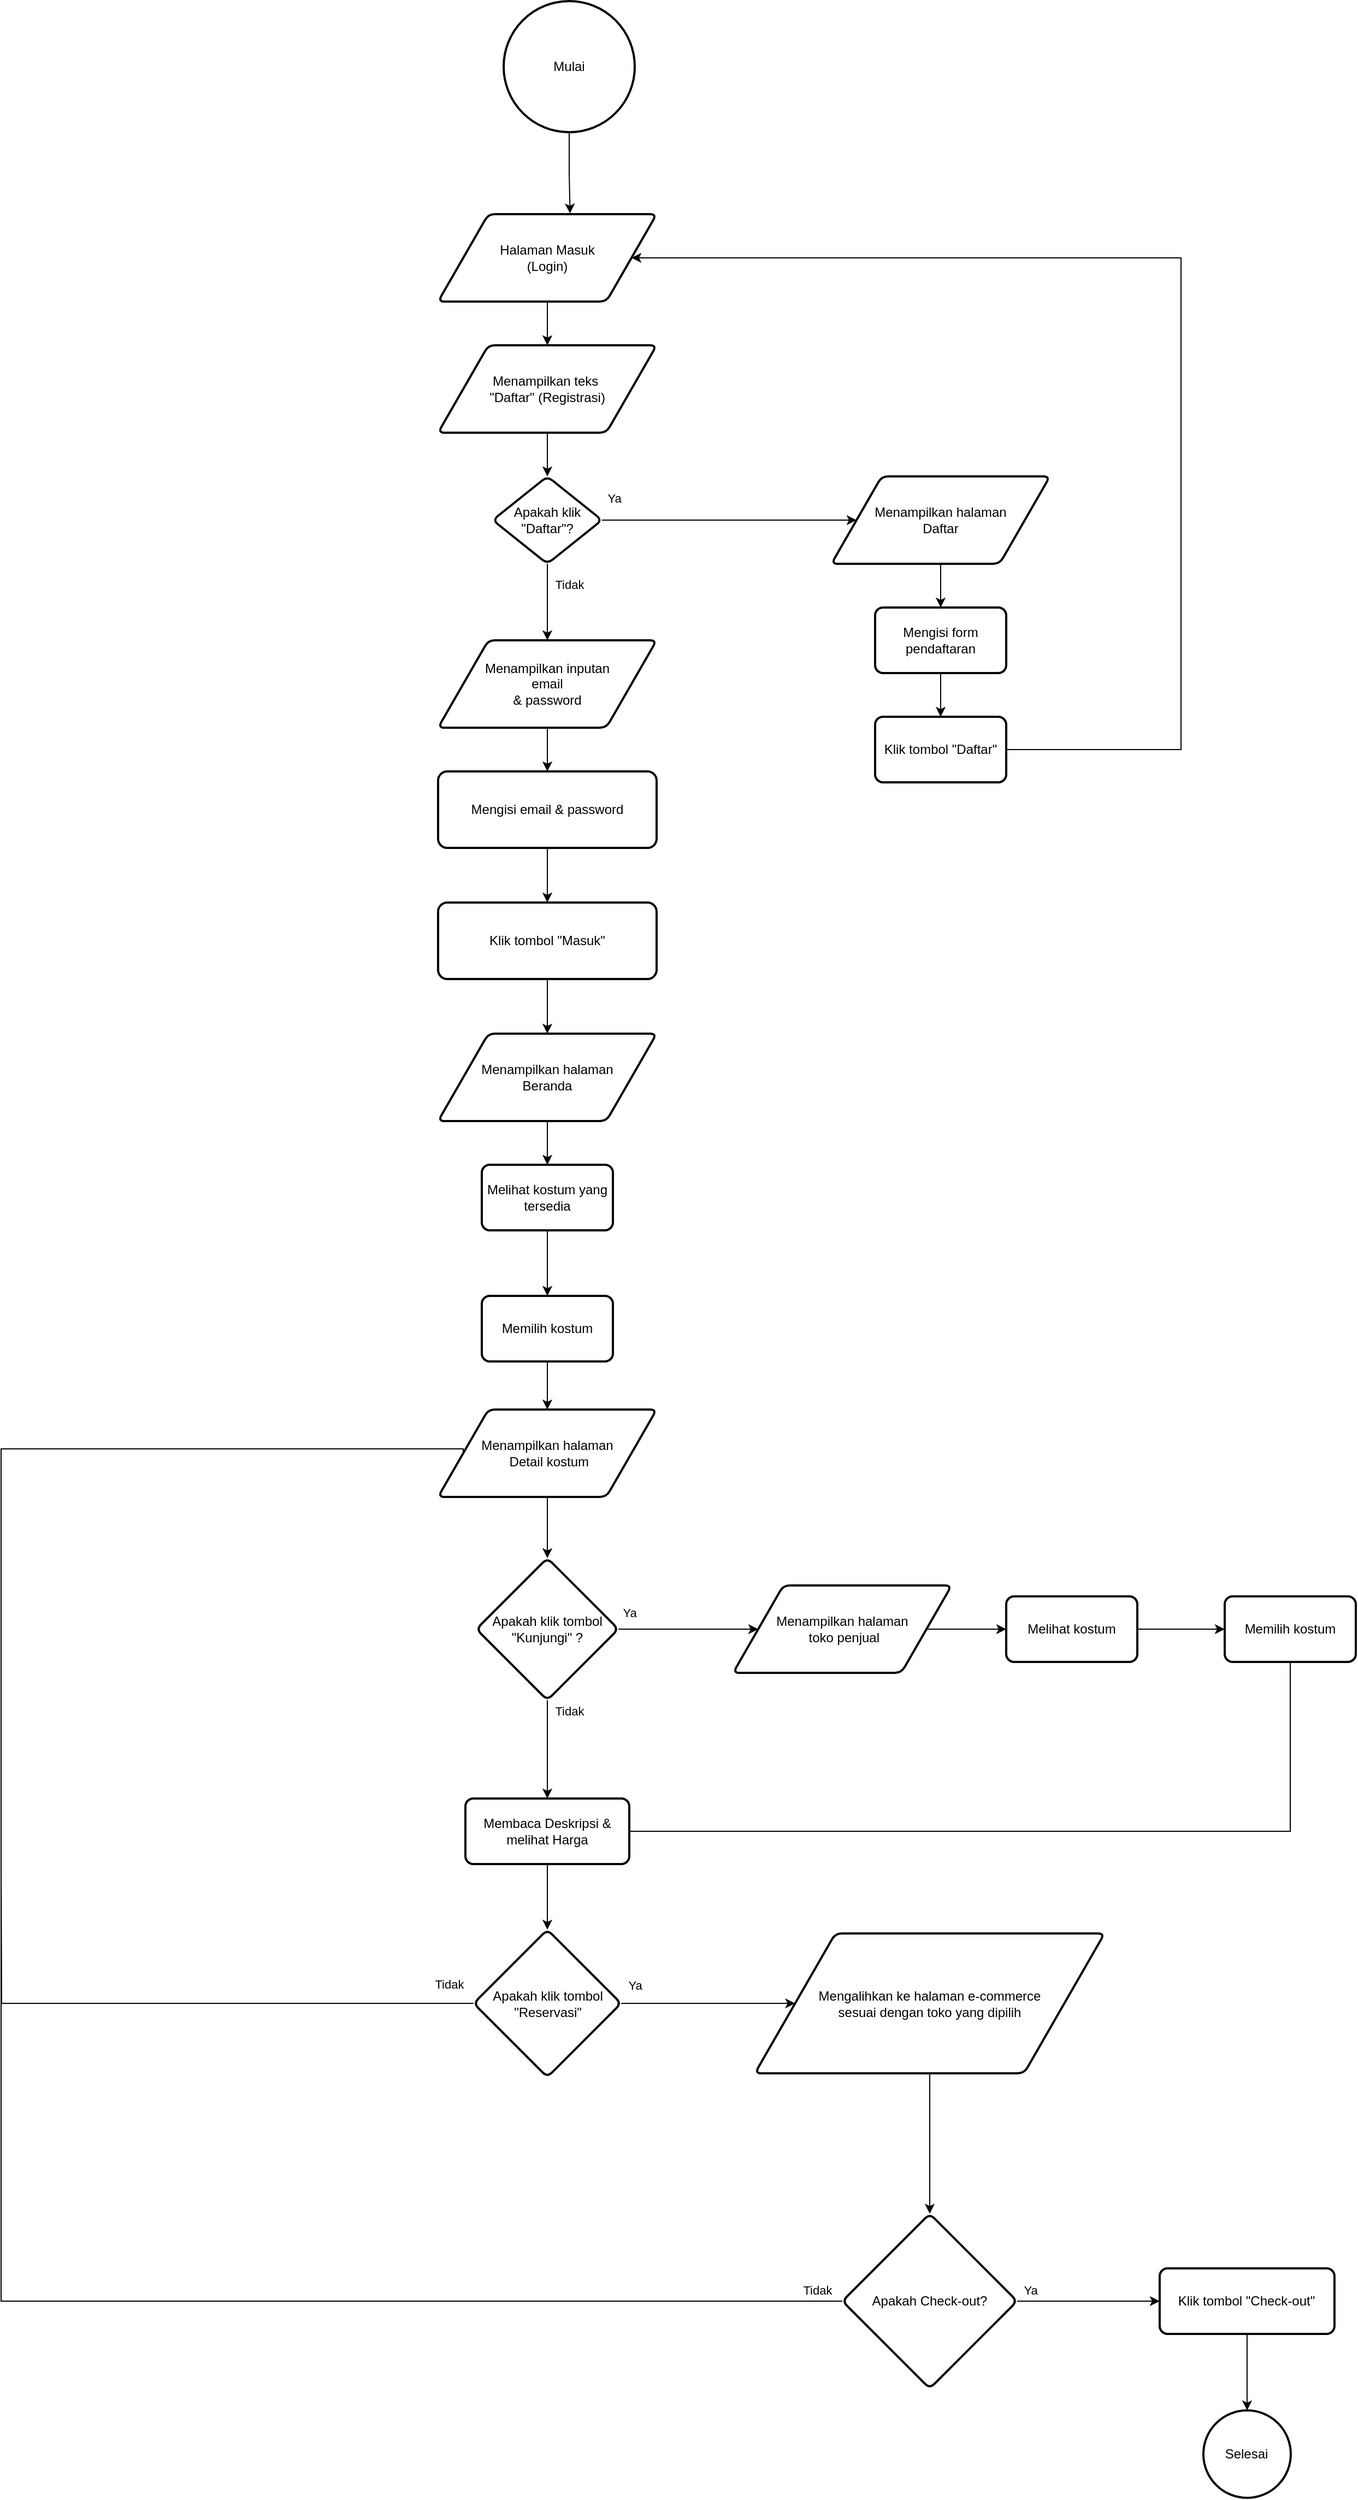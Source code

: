 <mxfile version="28.2.1">
  <diagram id="C5RBs43oDa-KdzZeNtuy" name="Page-1">
    <mxGraphModel dx="1226" dy="1798" grid="0" gridSize="10" guides="1" tooltips="1" connect="1" arrows="1" fold="1" page="1" pageScale="1" pageWidth="827" pageHeight="1169" math="0" shadow="0">
      <root>
        <mxCell id="WIyWlLk6GJQsqaUBKTNV-0" />
        <mxCell id="WIyWlLk6GJQsqaUBKTNV-1" parent="WIyWlLk6GJQsqaUBKTNV-0" />
        <mxCell id="-zmCf4B3LudVhM_SFmna-1" value="Mulai" style="strokeWidth=2;html=1;shape=mxgraph.flowchart.start_2;whiteSpace=wrap;" parent="WIyWlLk6GJQsqaUBKTNV-1" vertex="1">
          <mxGeometry x="580" y="-555" width="120" height="120" as="geometry" />
        </mxCell>
        <mxCell id="-zmCf4B3LudVhM_SFmna-89" value="" style="edgeStyle=orthogonalEdgeStyle;rounded=0;orthogonalLoop=1;jettySize=auto;html=1;" parent="WIyWlLk6GJQsqaUBKTNV-1" source="-zmCf4B3LudVhM_SFmna-75" target="-zmCf4B3LudVhM_SFmna-88" edge="1">
          <mxGeometry relative="1" as="geometry" />
        </mxCell>
        <mxCell id="-zmCf4B3LudVhM_SFmna-75" value="Halaman Masuk&lt;div&gt;(Login)&lt;/div&gt;" style="shape=parallelogram;html=1;strokeWidth=2;perimeter=parallelogramPerimeter;whiteSpace=wrap;rounded=1;arcSize=12;size=0.23;" parent="WIyWlLk6GJQsqaUBKTNV-1" vertex="1">
          <mxGeometry x="520" y="-360" width="200" height="80" as="geometry" />
        </mxCell>
        <mxCell id="-zmCf4B3LudVhM_SFmna-91" value="" style="edgeStyle=orthogonalEdgeStyle;rounded=0;orthogonalLoop=1;jettySize=auto;html=1;" parent="WIyWlLk6GJQsqaUBKTNV-1" source="-zmCf4B3LudVhM_SFmna-88" target="-zmCf4B3LudVhM_SFmna-90" edge="1">
          <mxGeometry relative="1" as="geometry" />
        </mxCell>
        <mxCell id="-zmCf4B3LudVhM_SFmna-88" value="Menampilkan teks&amp;nbsp;&lt;div&gt;&quot;Daftar&quot;&amp;nbsp;&lt;span style=&quot;background-color: transparent; color: light-dark(rgb(0, 0, 0), rgb(255, 255, 255));&quot;&gt;(Registrasi)&lt;/span&gt;&lt;/div&gt;" style="shape=parallelogram;html=1;strokeWidth=2;perimeter=parallelogramPerimeter;whiteSpace=wrap;rounded=1;arcSize=12;size=0.23;" parent="WIyWlLk6GJQsqaUBKTNV-1" vertex="1">
          <mxGeometry x="520" y="-240" width="200" height="80" as="geometry" />
        </mxCell>
        <mxCell id="-zmCf4B3LudVhM_SFmna-93" value="" style="edgeStyle=orthogonalEdgeStyle;rounded=0;orthogonalLoop=1;jettySize=auto;html=1;" parent="WIyWlLk6GJQsqaUBKTNV-1" source="-zmCf4B3LudVhM_SFmna-90" target="-zmCf4B3LudVhM_SFmna-92" edge="1">
          <mxGeometry relative="1" as="geometry" />
        </mxCell>
        <mxCell id="-zmCf4B3LudVhM_SFmna-94" value="Ya" style="edgeLabel;html=1;align=center;verticalAlign=middle;resizable=0;points=[];" parent="-zmCf4B3LudVhM_SFmna-93" vertex="1" connectable="0">
          <mxGeometry x="-0.197" y="-2" relative="1" as="geometry">
            <mxPoint x="-83" y="-22" as="offset" />
          </mxGeometry>
        </mxCell>
        <mxCell id="-zmCf4B3LudVhM_SFmna-96" value="" style="edgeStyle=orthogonalEdgeStyle;rounded=0;orthogonalLoop=1;jettySize=auto;html=1;" parent="WIyWlLk6GJQsqaUBKTNV-1" source="-zmCf4B3LudVhM_SFmna-90" target="-zmCf4B3LudVhM_SFmna-95" edge="1">
          <mxGeometry relative="1" as="geometry" />
        </mxCell>
        <mxCell id="-zmCf4B3LudVhM_SFmna-97" value="Tidak" style="edgeLabel;html=1;align=center;verticalAlign=middle;resizable=0;points=[];" parent="-zmCf4B3LudVhM_SFmna-96" vertex="1" connectable="0">
          <mxGeometry x="-0.28" relative="1" as="geometry">
            <mxPoint x="20" y="-6" as="offset" />
          </mxGeometry>
        </mxCell>
        <mxCell id="-zmCf4B3LudVhM_SFmna-90" value="Apakah klik &quot;Daftar&quot;?" style="rhombus;whiteSpace=wrap;html=1;strokeWidth=2;rounded=1;arcSize=12;" parent="WIyWlLk6GJQsqaUBKTNV-1" vertex="1">
          <mxGeometry x="570" y="-120" width="100" height="80" as="geometry" />
        </mxCell>
        <mxCell id="-zmCf4B3LudVhM_SFmna-146" value="" style="edgeStyle=orthogonalEdgeStyle;rounded=0;orthogonalLoop=1;jettySize=auto;html=1;" parent="WIyWlLk6GJQsqaUBKTNV-1" source="-zmCf4B3LudVhM_SFmna-92" target="-zmCf4B3LudVhM_SFmna-145" edge="1">
          <mxGeometry relative="1" as="geometry" />
        </mxCell>
        <mxCell id="-zmCf4B3LudVhM_SFmna-92" value="Menampilkan halaman&lt;div&gt;Daftar&lt;br&gt;&lt;/div&gt;" style="shape=parallelogram;html=1;strokeWidth=2;perimeter=parallelogramPerimeter;whiteSpace=wrap;rounded=1;arcSize=12;size=0.23;" parent="WIyWlLk6GJQsqaUBKTNV-1" vertex="1">
          <mxGeometry x="880" y="-120" width="200" height="80" as="geometry" />
        </mxCell>
        <mxCell id="-zmCf4B3LudVhM_SFmna-99" value="" style="edgeStyle=orthogonalEdgeStyle;rounded=0;orthogonalLoop=1;jettySize=auto;html=1;" parent="WIyWlLk6GJQsqaUBKTNV-1" source="-zmCf4B3LudVhM_SFmna-95" target="-zmCf4B3LudVhM_SFmna-98" edge="1">
          <mxGeometry relative="1" as="geometry" />
        </mxCell>
        <mxCell id="-zmCf4B3LudVhM_SFmna-95" value="Menampilkan inputan&lt;div&gt;email&lt;div&gt;&amp;amp; password&lt;/div&gt;&lt;/div&gt;" style="shape=parallelogram;html=1;strokeWidth=2;perimeter=parallelogramPerimeter;whiteSpace=wrap;rounded=1;arcSize=12;size=0.23;" parent="WIyWlLk6GJQsqaUBKTNV-1" vertex="1">
          <mxGeometry x="520" y="30" width="200" height="80" as="geometry" />
        </mxCell>
        <mxCell id="-zmCf4B3LudVhM_SFmna-103" value="" style="edgeStyle=orthogonalEdgeStyle;rounded=0;orthogonalLoop=1;jettySize=auto;html=1;" parent="WIyWlLk6GJQsqaUBKTNV-1" source="-zmCf4B3LudVhM_SFmna-98" target="-zmCf4B3LudVhM_SFmna-102" edge="1">
          <mxGeometry relative="1" as="geometry" />
        </mxCell>
        <mxCell id="-zmCf4B3LudVhM_SFmna-98" value="Mengisi email &amp;amp; password" style="whiteSpace=wrap;html=1;strokeWidth=2;rounded=1;arcSize=12;" parent="WIyWlLk6GJQsqaUBKTNV-1" vertex="1">
          <mxGeometry x="520" y="150" width="200" height="70" as="geometry" />
        </mxCell>
        <mxCell id="-zmCf4B3LudVhM_SFmna-105" value="" style="edgeStyle=orthogonalEdgeStyle;rounded=0;orthogonalLoop=1;jettySize=auto;html=1;" parent="WIyWlLk6GJQsqaUBKTNV-1" source="-zmCf4B3LudVhM_SFmna-102" target="-zmCf4B3LudVhM_SFmna-104" edge="1">
          <mxGeometry relative="1" as="geometry" />
        </mxCell>
        <mxCell id="-zmCf4B3LudVhM_SFmna-102" value="Klik tombol &quot;Masuk&quot;" style="whiteSpace=wrap;html=1;strokeWidth=2;rounded=1;arcSize=12;" parent="WIyWlLk6GJQsqaUBKTNV-1" vertex="1">
          <mxGeometry x="520" y="270" width="200" height="70" as="geometry" />
        </mxCell>
        <mxCell id="-zmCf4B3LudVhM_SFmna-107" value="" style="edgeStyle=orthogonalEdgeStyle;rounded=0;orthogonalLoop=1;jettySize=auto;html=1;" parent="WIyWlLk6GJQsqaUBKTNV-1" source="-zmCf4B3LudVhM_SFmna-104" target="-zmCf4B3LudVhM_SFmna-106" edge="1">
          <mxGeometry relative="1" as="geometry" />
        </mxCell>
        <mxCell id="-zmCf4B3LudVhM_SFmna-104" value="Menampilkan halaman&lt;div&gt;Beranda&lt;/div&gt;" style="shape=parallelogram;html=1;strokeWidth=2;perimeter=parallelogramPerimeter;whiteSpace=wrap;rounded=1;arcSize=12;size=0.23;" parent="WIyWlLk6GJQsqaUBKTNV-1" vertex="1">
          <mxGeometry x="520" y="390" width="200" height="80" as="geometry" />
        </mxCell>
        <mxCell id="-zmCf4B3LudVhM_SFmna-109" value="" style="edgeStyle=orthogonalEdgeStyle;rounded=0;orthogonalLoop=1;jettySize=auto;html=1;" parent="WIyWlLk6GJQsqaUBKTNV-1" source="-zmCf4B3LudVhM_SFmna-106" target="-zmCf4B3LudVhM_SFmna-108" edge="1">
          <mxGeometry relative="1" as="geometry" />
        </mxCell>
        <mxCell id="-zmCf4B3LudVhM_SFmna-106" value="Melihat kostum yang tersedia" style="whiteSpace=wrap;html=1;strokeWidth=2;rounded=1;arcSize=12;" parent="WIyWlLk6GJQsqaUBKTNV-1" vertex="1">
          <mxGeometry x="560" y="510" width="120" height="60" as="geometry" />
        </mxCell>
        <mxCell id="-zmCf4B3LudVhM_SFmna-111" value="" style="edgeStyle=orthogonalEdgeStyle;rounded=0;orthogonalLoop=1;jettySize=auto;html=1;" parent="WIyWlLk6GJQsqaUBKTNV-1" source="-zmCf4B3LudVhM_SFmna-108" target="-zmCf4B3LudVhM_SFmna-110" edge="1">
          <mxGeometry relative="1" as="geometry" />
        </mxCell>
        <mxCell id="-zmCf4B3LudVhM_SFmna-108" value="Memilih kostum" style="whiteSpace=wrap;html=1;strokeWidth=2;rounded=1;arcSize=12;" parent="WIyWlLk6GJQsqaUBKTNV-1" vertex="1">
          <mxGeometry x="560" y="630" width="120" height="60" as="geometry" />
        </mxCell>
        <mxCell id="-zmCf4B3LudVhM_SFmna-113" value="" style="edgeStyle=orthogonalEdgeStyle;rounded=0;orthogonalLoop=1;jettySize=auto;html=1;" parent="WIyWlLk6GJQsqaUBKTNV-1" source="-zmCf4B3LudVhM_SFmna-110" target="-zmCf4B3LudVhM_SFmna-112" edge="1">
          <mxGeometry relative="1" as="geometry" />
        </mxCell>
        <mxCell id="-zmCf4B3LudVhM_SFmna-110" value="Menampilkan halaman&lt;div&gt;&amp;nbsp;Detail kostum&lt;br&gt;&lt;/div&gt;" style="shape=parallelogram;html=1;strokeWidth=2;perimeter=parallelogramPerimeter;whiteSpace=wrap;rounded=1;arcSize=12;size=0.23;" parent="WIyWlLk6GJQsqaUBKTNV-1" vertex="1">
          <mxGeometry x="520" y="734" width="200" height="80" as="geometry" />
        </mxCell>
        <mxCell id="-zmCf4B3LudVhM_SFmna-117" value="" style="edgeStyle=orthogonalEdgeStyle;rounded=0;orthogonalLoop=1;jettySize=auto;html=1;" parent="WIyWlLk6GJQsqaUBKTNV-1" source="-zmCf4B3LudVhM_SFmna-112" target="-zmCf4B3LudVhM_SFmna-116" edge="1">
          <mxGeometry relative="1" as="geometry" />
        </mxCell>
        <mxCell id="-zmCf4B3LudVhM_SFmna-120" value="Tidak" style="edgeLabel;html=1;align=center;verticalAlign=middle;resizable=0;points=[];" parent="-zmCf4B3LudVhM_SFmna-117" vertex="1" connectable="0">
          <mxGeometry x="-0.166" y="2" relative="1" as="geometry">
            <mxPoint x="18" y="-28" as="offset" />
          </mxGeometry>
        </mxCell>
        <mxCell id="-zmCf4B3LudVhM_SFmna-142" style="edgeStyle=orthogonalEdgeStyle;rounded=0;orthogonalLoop=1;jettySize=auto;html=1;exitX=1;exitY=0.5;exitDx=0;exitDy=0;entryX=0;entryY=0.5;entryDx=0;entryDy=0;" parent="WIyWlLk6GJQsqaUBKTNV-1" source="-zmCf4B3LudVhM_SFmna-112" target="-zmCf4B3LudVhM_SFmna-141" edge="1">
          <mxGeometry relative="1" as="geometry" />
        </mxCell>
        <mxCell id="-zmCf4B3LudVhM_SFmna-143" value="Ya" style="edgeLabel;html=1;align=center;verticalAlign=middle;resizable=0;points=[];" parent="-zmCf4B3LudVhM_SFmna-142" vertex="1" connectable="0">
          <mxGeometry x="-0.172" relative="1" as="geometry">
            <mxPoint x="-43" y="-15" as="offset" />
          </mxGeometry>
        </mxCell>
        <mxCell id="-zmCf4B3LudVhM_SFmna-112" value="Apakah klik tombol &quot;Kunjungi&quot; ?" style="rhombus;whiteSpace=wrap;html=1;strokeWidth=2;rounded=1;arcSize=12;" parent="WIyWlLk6GJQsqaUBKTNV-1" vertex="1">
          <mxGeometry x="555" y="870" width="130" height="130" as="geometry" />
        </mxCell>
        <mxCell id="-zmCf4B3LudVhM_SFmna-136" value="" style="edgeStyle=orthogonalEdgeStyle;rounded=0;orthogonalLoop=1;jettySize=auto;html=1;" parent="WIyWlLk6GJQsqaUBKTNV-1" source="-zmCf4B3LudVhM_SFmna-116" target="-zmCf4B3LudVhM_SFmna-118" edge="1">
          <mxGeometry relative="1" as="geometry" />
        </mxCell>
        <mxCell id="-zmCf4B3LudVhM_SFmna-116" value="Membaca Deskripsi &amp;amp; melihat Harga" style="whiteSpace=wrap;html=1;strokeWidth=2;rounded=1;arcSize=12;" parent="WIyWlLk6GJQsqaUBKTNV-1" vertex="1">
          <mxGeometry x="545" y="1090" width="150" height="60" as="geometry" />
        </mxCell>
        <mxCell id="-zmCf4B3LudVhM_SFmna-122" value="" style="edgeStyle=orthogonalEdgeStyle;rounded=0;orthogonalLoop=1;jettySize=auto;html=1;" parent="WIyWlLk6GJQsqaUBKTNV-1" source="-zmCf4B3LudVhM_SFmna-118" target="-zmCf4B3LudVhM_SFmna-121" edge="1">
          <mxGeometry relative="1" as="geometry" />
        </mxCell>
        <mxCell id="-zmCf4B3LudVhM_SFmna-123" value="Ya" style="edgeLabel;html=1;align=center;verticalAlign=middle;resizable=0;points=[];" parent="-zmCf4B3LudVhM_SFmna-122" vertex="1" connectable="0">
          <mxGeometry x="0.022" relative="1" as="geometry">
            <mxPoint x="-69" y="-17" as="offset" />
          </mxGeometry>
        </mxCell>
        <mxCell id="-zmCf4B3LudVhM_SFmna-132" style="edgeStyle=orthogonalEdgeStyle;rounded=0;orthogonalLoop=1;jettySize=auto;html=1;exitX=0;exitY=0.5;exitDx=0;exitDy=0;shape=wire;dashed=1;endArrow=none;endFill=0;" parent="WIyWlLk6GJQsqaUBKTNV-1" source="-zmCf4B3LudVhM_SFmna-118" edge="1">
          <mxGeometry relative="1" as="geometry">
            <mxPoint x="120" y="1160.167" as="targetPoint" />
          </mxGeometry>
        </mxCell>
        <mxCell id="-zmCf4B3LudVhM_SFmna-140" value="Tidak" style="edgeLabel;html=1;align=center;verticalAlign=middle;resizable=0;points=[];" parent="-zmCf4B3LudVhM_SFmna-132" vertex="1" connectable="0">
          <mxGeometry x="-0.644" y="1" relative="1" as="geometry">
            <mxPoint x="75" y="-19" as="offset" />
          </mxGeometry>
        </mxCell>
        <mxCell id="-zmCf4B3LudVhM_SFmna-118" value="Apakah klik tombol &quot;Reservasi&quot;" style="rhombus;whiteSpace=wrap;html=1;strokeWidth=2;rounded=1;arcSize=12;" parent="WIyWlLk6GJQsqaUBKTNV-1" vertex="1">
          <mxGeometry x="552.5" y="1210" width="135" height="135" as="geometry" />
        </mxCell>
        <mxCell id="-zmCf4B3LudVhM_SFmna-139" style="edgeStyle=orthogonalEdgeStyle;rounded=0;orthogonalLoop=1;jettySize=auto;html=1;exitX=0.5;exitY=1;exitDx=0;exitDy=0;entryX=0.5;entryY=0;entryDx=0;entryDy=0;" parent="WIyWlLk6GJQsqaUBKTNV-1" source="-zmCf4B3LudVhM_SFmna-121" target="-zmCf4B3LudVhM_SFmna-124" edge="1">
          <mxGeometry relative="1" as="geometry" />
        </mxCell>
        <mxCell id="-zmCf4B3LudVhM_SFmna-121" value="Mengalihkan ke halaman e-commerce&lt;div&gt;sesuai dengan toko yang dipilih&lt;/div&gt;" style="shape=parallelogram;html=1;strokeWidth=2;perimeter=parallelogramPerimeter;whiteSpace=wrap;rounded=1;arcSize=12;size=0.23;" parent="WIyWlLk6GJQsqaUBKTNV-1" vertex="1">
          <mxGeometry x="810" y="1213.5" width="320" height="128" as="geometry" />
        </mxCell>
        <mxCell id="-zmCf4B3LudVhM_SFmna-127" value="" style="edgeStyle=orthogonalEdgeStyle;rounded=0;orthogonalLoop=1;jettySize=auto;html=1;" parent="WIyWlLk6GJQsqaUBKTNV-1" source="-zmCf4B3LudVhM_SFmna-124" target="-zmCf4B3LudVhM_SFmna-126" edge="1">
          <mxGeometry relative="1" as="geometry" />
        </mxCell>
        <mxCell id="-zmCf4B3LudVhM_SFmna-128" value="Ya" style="edgeLabel;html=1;align=center;verticalAlign=middle;resizable=0;points=[];" parent="-zmCf4B3LudVhM_SFmna-127" vertex="1" connectable="0">
          <mxGeometry x="-0.075" relative="1" as="geometry">
            <mxPoint x="-49" y="-10" as="offset" />
          </mxGeometry>
        </mxCell>
        <mxCell id="-zmCf4B3LudVhM_SFmna-129" style="edgeStyle=orthogonalEdgeStyle;rounded=0;orthogonalLoop=1;jettySize=auto;html=1;entryX=0;entryY=0.5;entryDx=0;entryDy=0;exitX=0;exitY=0.5;exitDx=0;exitDy=0;endArrow=none;endFill=0;" parent="WIyWlLk6GJQsqaUBKTNV-1" source="-zmCf4B3LudVhM_SFmna-124" target="-zmCf4B3LudVhM_SFmna-110" edge="1">
          <mxGeometry relative="1" as="geometry">
            <Array as="points">
              <mxPoint x="120" y="1550" />
              <mxPoint x="120" y="770" />
              <mxPoint x="543" y="770" />
            </Array>
          </mxGeometry>
        </mxCell>
        <mxCell id="-zmCf4B3LudVhM_SFmna-134" value="Tidak" style="edgeLabel;html=1;align=center;verticalAlign=middle;resizable=0;points=[];" parent="-zmCf4B3LudVhM_SFmna-129" vertex="1" connectable="0">
          <mxGeometry x="-0.907" y="1" relative="1" as="geometry">
            <mxPoint x="69" y="-11" as="offset" />
          </mxGeometry>
        </mxCell>
        <mxCell id="-zmCf4B3LudVhM_SFmna-124" value="Apakah Check-out?" style="rhombus;whiteSpace=wrap;html=1;strokeWidth=2;rounded=1;arcSize=12;" parent="WIyWlLk6GJQsqaUBKTNV-1" vertex="1">
          <mxGeometry x="890" y="1470" width="160" height="160" as="geometry" />
        </mxCell>
        <mxCell id="-zmCf4B3LudVhM_SFmna-165" value="" style="edgeStyle=orthogonalEdgeStyle;rounded=0;orthogonalLoop=1;jettySize=auto;html=1;" parent="WIyWlLk6GJQsqaUBKTNV-1" source="-zmCf4B3LudVhM_SFmna-126" target="-zmCf4B3LudVhM_SFmna-164" edge="1">
          <mxGeometry relative="1" as="geometry" />
        </mxCell>
        <mxCell id="-zmCf4B3LudVhM_SFmna-126" value="Klik tombol &quot;Check-out&quot;" style="whiteSpace=wrap;html=1;strokeWidth=2;rounded=1;arcSize=12;" parent="WIyWlLk6GJQsqaUBKTNV-1" vertex="1">
          <mxGeometry x="1180.47" y="1520" width="160" height="60" as="geometry" />
        </mxCell>
        <mxCell id="-zmCf4B3LudVhM_SFmna-152" value="" style="edgeStyle=orthogonalEdgeStyle;rounded=0;orthogonalLoop=1;jettySize=auto;html=1;" parent="WIyWlLk6GJQsqaUBKTNV-1" source="-zmCf4B3LudVhM_SFmna-141" target="-zmCf4B3LudVhM_SFmna-151" edge="1">
          <mxGeometry relative="1" as="geometry" />
        </mxCell>
        <mxCell id="-zmCf4B3LudVhM_SFmna-141" value="Menampilkan halaman&lt;div&gt;&amp;nbsp;toko penjual&lt;/div&gt;" style="shape=parallelogram;html=1;strokeWidth=2;perimeter=parallelogramPerimeter;whiteSpace=wrap;rounded=1;arcSize=12;size=0.23;" parent="WIyWlLk6GJQsqaUBKTNV-1" vertex="1">
          <mxGeometry x="790" y="895" width="200" height="80" as="geometry" />
        </mxCell>
        <mxCell id="-zmCf4B3LudVhM_SFmna-148" value="" style="edgeStyle=orthogonalEdgeStyle;rounded=0;orthogonalLoop=1;jettySize=auto;html=1;" parent="WIyWlLk6GJQsqaUBKTNV-1" source="-zmCf4B3LudVhM_SFmna-145" target="-zmCf4B3LudVhM_SFmna-147" edge="1">
          <mxGeometry relative="1" as="geometry" />
        </mxCell>
        <mxCell id="-zmCf4B3LudVhM_SFmna-145" value="Mengisi form pendaftaran" style="whiteSpace=wrap;html=1;strokeWidth=2;rounded=1;arcSize=12;" parent="WIyWlLk6GJQsqaUBKTNV-1" vertex="1">
          <mxGeometry x="920" width="120" height="60" as="geometry" />
        </mxCell>
        <mxCell id="-zmCf4B3LudVhM_SFmna-150" style="edgeStyle=orthogonalEdgeStyle;rounded=0;orthogonalLoop=1;jettySize=auto;html=1;exitX=1;exitY=0.5;exitDx=0;exitDy=0;entryX=1;entryY=0.5;entryDx=0;entryDy=0;" parent="WIyWlLk6GJQsqaUBKTNV-1" source="-zmCf4B3LudVhM_SFmna-147" target="-zmCf4B3LudVhM_SFmna-75" edge="1">
          <mxGeometry relative="1" as="geometry">
            <Array as="points">
              <mxPoint x="1200" y="130" />
              <mxPoint x="1200" y="-320" />
            </Array>
          </mxGeometry>
        </mxCell>
        <mxCell id="-zmCf4B3LudVhM_SFmna-147" value="Klik tombol &quot;Daftar&quot;" style="whiteSpace=wrap;html=1;strokeWidth=2;rounded=1;arcSize=12;" parent="WIyWlLk6GJQsqaUBKTNV-1" vertex="1">
          <mxGeometry x="920" y="100" width="120" height="60" as="geometry" />
        </mxCell>
        <mxCell id="-zmCf4B3LudVhM_SFmna-154" value="" style="edgeStyle=orthogonalEdgeStyle;rounded=0;orthogonalLoop=1;jettySize=auto;html=1;" parent="WIyWlLk6GJQsqaUBKTNV-1" source="-zmCf4B3LudVhM_SFmna-151" target="-zmCf4B3LudVhM_SFmna-153" edge="1">
          <mxGeometry relative="1" as="geometry" />
        </mxCell>
        <mxCell id="-zmCf4B3LudVhM_SFmna-151" value="Melihat kostum" style="whiteSpace=wrap;html=1;strokeWidth=2;rounded=1;arcSize=12;" parent="WIyWlLk6GJQsqaUBKTNV-1" vertex="1">
          <mxGeometry x="1040" y="905" width="120" height="60" as="geometry" />
        </mxCell>
        <mxCell id="-zmCf4B3LudVhM_SFmna-155" style="edgeStyle=orthogonalEdgeStyle;rounded=0;orthogonalLoop=1;jettySize=auto;html=1;exitX=0.5;exitY=1;exitDx=0;exitDy=0;entryX=1;entryY=0.5;entryDx=0;entryDy=0;endArrow=none;endFill=0;" parent="WIyWlLk6GJQsqaUBKTNV-1" source="-zmCf4B3LudVhM_SFmna-153" target="-zmCf4B3LudVhM_SFmna-116" edge="1">
          <mxGeometry relative="1" as="geometry" />
        </mxCell>
        <mxCell id="-zmCf4B3LudVhM_SFmna-153" value="Memilih kostum" style="whiteSpace=wrap;html=1;strokeWidth=2;rounded=1;arcSize=12;" parent="WIyWlLk6GJQsqaUBKTNV-1" vertex="1">
          <mxGeometry x="1240" y="905" width="120" height="60" as="geometry" />
        </mxCell>
        <mxCell id="-zmCf4B3LudVhM_SFmna-164" value="Selesai" style="ellipse;whiteSpace=wrap;html=1;strokeWidth=2;rounded=1;arcSize=12;" parent="WIyWlLk6GJQsqaUBKTNV-1" vertex="1">
          <mxGeometry x="1220.47" y="1650" width="80" height="80" as="geometry" />
        </mxCell>
        <mxCell id="UShxSjq0b17pOW-qS986-0" style="edgeStyle=orthogonalEdgeStyle;rounded=0;orthogonalLoop=1;jettySize=auto;html=1;entryX=0.604;entryY=-0.008;entryDx=0;entryDy=0;entryPerimeter=0;" edge="1" parent="WIyWlLk6GJQsqaUBKTNV-1" source="-zmCf4B3LudVhM_SFmna-1" target="-zmCf4B3LudVhM_SFmna-75">
          <mxGeometry relative="1" as="geometry" />
        </mxCell>
      </root>
    </mxGraphModel>
  </diagram>
</mxfile>
